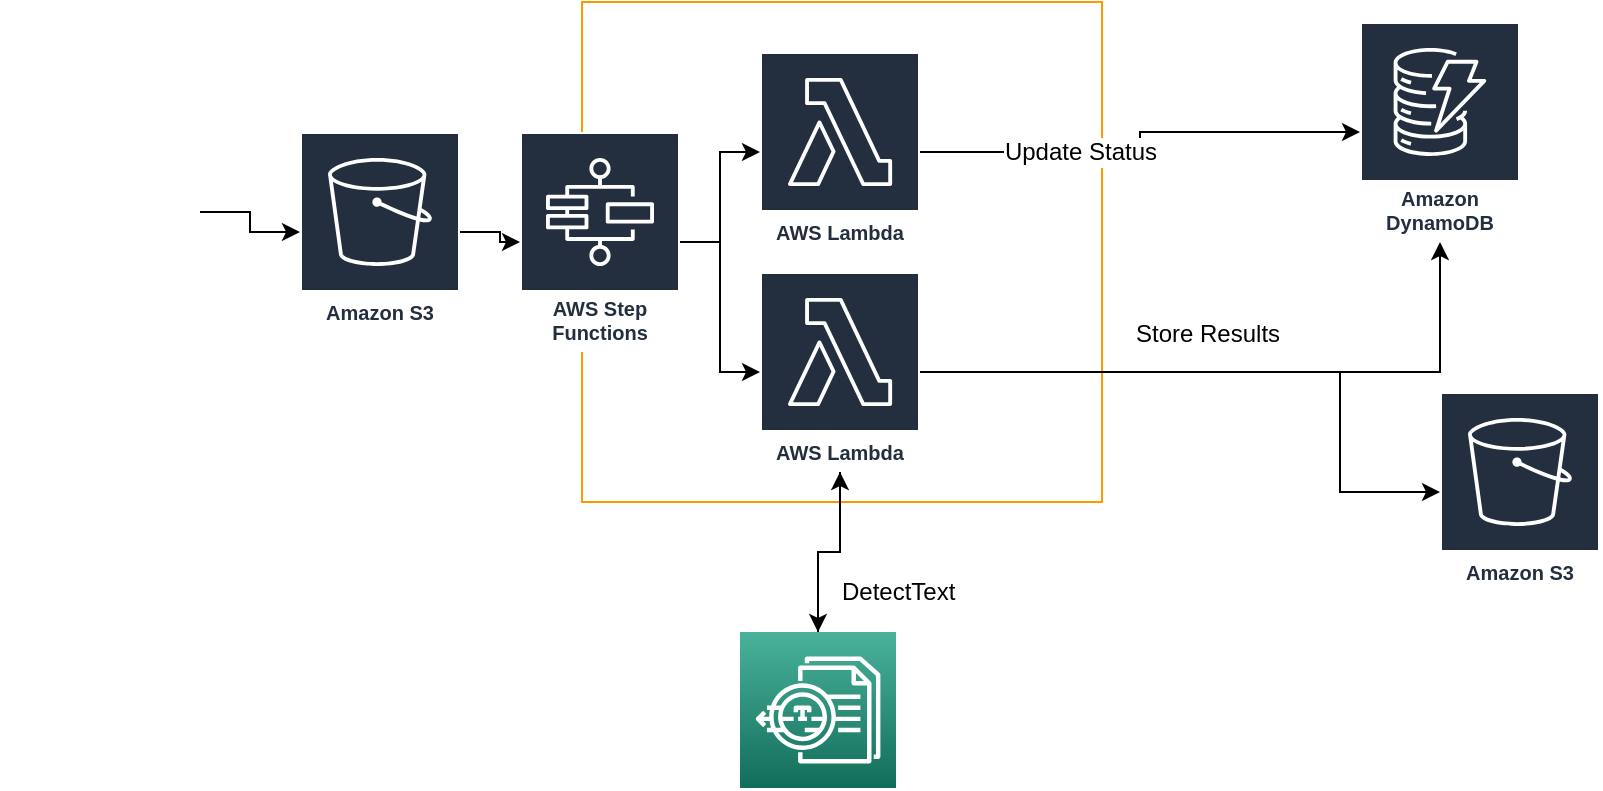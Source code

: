 <mxfile version="10.7.9" type="github"><diagram id="_9xGrbSbvRS7VDUAFWtT" name="Page-1"><mxGraphModel dx="1044" dy="596" grid="1" gridSize="10" guides="1" tooltips="1" connect="1" arrows="1" fold="1" page="1" pageScale="1" pageWidth="850" pageHeight="1100" math="0" shadow="0"><root><mxCell id="0"/><mxCell id="1" parent="0"/><mxCell id="ZnEtBx2oD8rx8JuQA-qM-7" value="" style="outlineConnect=0;gradientColor=none;html=1;whiteSpace=wrap;fontSize=12;fontStyle=0;strokeColor=#FF9900;fillColor=none;verticalAlign=top;align=center;fontColor=#FF9900;dashed=0;spacingTop=3;" vertex="1" parent="1"><mxGeometry x="311" y="25" width="260" height="250" as="geometry"/></mxCell><mxCell id="ZnEtBx2oD8rx8JuQA-qM-23" style="edgeStyle=orthogonalEdgeStyle;rounded=0;orthogonalLoop=1;jettySize=auto;html=1;" edge="1" parent="1" source="ZnEtBx2oD8rx8JuQA-qM-8" target="ZnEtBx2oD8rx8JuQA-qM-20"><mxGeometry relative="1" as="geometry"/></mxCell><mxCell id="ZnEtBx2oD8rx8JuQA-qM-8" value="" style="outlineConnect=0;fontColor=#232F3E;gradientColor=#4AB29A;gradientDirection=north;fillColor=#116D5B;strokeColor=#ffffff;dashed=0;verticalLabelPosition=bottom;verticalAlign=top;align=center;html=1;fontSize=12;fontStyle=0;aspect=fixed;shape=mxgraph.aws4.resourceIcon;resIcon=mxgraph.aws4.textract;" vertex="1" parent="1"><mxGeometry x="390" y="340" width="78" height="78" as="geometry"/></mxCell><mxCell id="ZnEtBx2oD8rx8JuQA-qM-14" style="edgeStyle=orthogonalEdgeStyle;rounded=0;orthogonalLoop=1;jettySize=auto;html=1;" edge="1" parent="1" source="ZnEtBx2oD8rx8JuQA-qM-9" target="ZnEtBx2oD8rx8JuQA-qM-11"><mxGeometry relative="1" as="geometry"/></mxCell><mxCell id="ZnEtBx2oD8rx8JuQA-qM-9" value="" style="shape=image;html=1;verticalAlign=top;verticalLabelPosition=bottom;labelBackgroundColor=#ffffff;imageAspect=0;aspect=fixed;image=https://cdn1.iconfinder.com/data/icons/iconnice-vector-icon/30/Vector-icons_47-128.png" vertex="1" parent="1"><mxGeometry x="20" y="80" width="100" height="100" as="geometry"/></mxCell><mxCell id="ZnEtBx2oD8rx8JuQA-qM-15" style="edgeStyle=orthogonalEdgeStyle;rounded=0;orthogonalLoop=1;jettySize=auto;html=1;" edge="1" parent="1" source="ZnEtBx2oD8rx8JuQA-qM-11" target="ZnEtBx2oD8rx8JuQA-qM-12"><mxGeometry relative="1" as="geometry"/></mxCell><mxCell id="ZnEtBx2oD8rx8JuQA-qM-11" value="Amazon S3" style="outlineConnect=0;fontColor=#232F3E;gradientColor=none;strokeColor=#ffffff;fillColor=#232F3E;dashed=0;verticalLabelPosition=middle;verticalAlign=bottom;align=center;html=1;whiteSpace=wrap;fontSize=10;fontStyle=1;spacing=3;shape=mxgraph.aws4.productIcon;prIcon=mxgraph.aws4.s3;" vertex="1" parent="1"><mxGeometry x="170" y="90" width="80" height="100" as="geometry"/></mxCell><mxCell id="ZnEtBx2oD8rx8JuQA-qM-16" style="edgeStyle=orthogonalEdgeStyle;rounded=0;orthogonalLoop=1;jettySize=auto;html=1;" edge="1" parent="1" source="ZnEtBx2oD8rx8JuQA-qM-12" target="ZnEtBx2oD8rx8JuQA-qM-13"><mxGeometry relative="1" as="geometry"/></mxCell><mxCell id="ZnEtBx2oD8rx8JuQA-qM-21" style="edgeStyle=orthogonalEdgeStyle;rounded=0;orthogonalLoop=1;jettySize=auto;html=1;" edge="1" parent="1" source="ZnEtBx2oD8rx8JuQA-qM-12" target="ZnEtBx2oD8rx8JuQA-qM-20"><mxGeometry relative="1" as="geometry"/></mxCell><mxCell id="ZnEtBx2oD8rx8JuQA-qM-12" value="AWS Step Functions" style="outlineConnect=0;fontColor=#232F3E;gradientColor=none;strokeColor=#ffffff;fillColor=#232F3E;dashed=0;verticalLabelPosition=middle;verticalAlign=bottom;align=center;html=1;whiteSpace=wrap;fontSize=10;fontStyle=1;spacing=3;shape=mxgraph.aws4.productIcon;prIcon=mxgraph.aws4.step_functions;" vertex="1" parent="1"><mxGeometry x="280" y="90" width="80" height="110" as="geometry"/></mxCell><object label="" id="ZnEtBx2oD8rx8JuQA-qM-18"><mxCell style="edgeStyle=orthogonalEdgeStyle;rounded=0;orthogonalLoop=1;jettySize=auto;html=1;" edge="1" parent="1" source="ZnEtBx2oD8rx8JuQA-qM-13" target="ZnEtBx2oD8rx8JuQA-qM-17"><mxGeometry relative="1" as="geometry"/></mxCell></object><mxCell id="ZnEtBx2oD8rx8JuQA-qM-19" value="Update Status&lt;br&gt;" style="text;html=1;resizable=0;points=[];align=center;verticalAlign=middle;labelBackgroundColor=#ffffff;" vertex="1" connectable="0" parent="ZnEtBx2oD8rx8JuQA-qM-18"><mxGeometry x="-0.306" relative="1" as="geometry"><mxPoint as="offset"/></mxGeometry></mxCell><mxCell id="ZnEtBx2oD8rx8JuQA-qM-13" value="AWS Lambda" style="outlineConnect=0;fontColor=#232F3E;gradientColor=none;strokeColor=#ffffff;fillColor=#232F3E;dashed=0;verticalLabelPosition=middle;verticalAlign=bottom;align=center;html=1;whiteSpace=wrap;fontSize=10;fontStyle=1;spacing=3;shape=mxgraph.aws4.productIcon;prIcon=mxgraph.aws4.lambda;" vertex="1" parent="1"><mxGeometry x="400" y="50" width="80" height="100" as="geometry"/></mxCell><mxCell id="ZnEtBx2oD8rx8JuQA-qM-17" value="Amazon DynamoDB" style="outlineConnect=0;fontColor=#232F3E;gradientColor=none;strokeColor=#ffffff;fillColor=#232F3E;dashed=0;verticalLabelPosition=middle;verticalAlign=bottom;align=center;html=1;whiteSpace=wrap;fontSize=10;fontStyle=1;spacing=3;shape=mxgraph.aws4.productIcon;prIcon=mxgraph.aws4.dynamodb;" vertex="1" parent="1"><mxGeometry x="700" y="35" width="80" height="110" as="geometry"/></mxCell><mxCell id="ZnEtBx2oD8rx8JuQA-qM-22" style="edgeStyle=orthogonalEdgeStyle;rounded=0;orthogonalLoop=1;jettySize=auto;html=1;" edge="1" parent="1" source="ZnEtBx2oD8rx8JuQA-qM-20" target="ZnEtBx2oD8rx8JuQA-qM-8"><mxGeometry relative="1" as="geometry"/></mxCell><mxCell id="ZnEtBx2oD8rx8JuQA-qM-24" style="edgeStyle=orthogonalEdgeStyle;rounded=0;orthogonalLoop=1;jettySize=auto;html=1;" edge="1" parent="1" source="ZnEtBx2oD8rx8JuQA-qM-20" target="ZnEtBx2oD8rx8JuQA-qM-17"><mxGeometry relative="1" as="geometry"/></mxCell><mxCell id="ZnEtBx2oD8rx8JuQA-qM-27" style="edgeStyle=orthogonalEdgeStyle;rounded=0;orthogonalLoop=1;jettySize=auto;html=1;" edge="1" parent="1" source="ZnEtBx2oD8rx8JuQA-qM-20" target="ZnEtBx2oD8rx8JuQA-qM-26"><mxGeometry relative="1" as="geometry"><Array as="points"><mxPoint x="690" y="210"/><mxPoint x="690" y="270"/></Array></mxGeometry></mxCell><mxCell id="ZnEtBx2oD8rx8JuQA-qM-20" value="AWS Lambda" style="outlineConnect=0;fontColor=#232F3E;gradientColor=none;strokeColor=#ffffff;fillColor=#232F3E;dashed=0;verticalLabelPosition=middle;verticalAlign=bottom;align=center;html=1;whiteSpace=wrap;fontSize=10;fontStyle=1;spacing=3;shape=mxgraph.aws4.productIcon;prIcon=mxgraph.aws4.lambda;" vertex="1" parent="1"><mxGeometry x="400" y="160" width="80" height="100" as="geometry"/></mxCell><mxCell id="ZnEtBx2oD8rx8JuQA-qM-25" value="Store Results&lt;br&gt;" style="text;html=1;resizable=0;points=[];autosize=1;align=left;verticalAlign=top;spacingTop=-4;" vertex="1" parent="1"><mxGeometry x="586" y="181" width="90" height="20" as="geometry"/></mxCell><mxCell id="ZnEtBx2oD8rx8JuQA-qM-26" value="Amazon S3" style="outlineConnect=0;fontColor=#232F3E;gradientColor=none;strokeColor=#ffffff;fillColor=#232F3E;dashed=0;verticalLabelPosition=middle;verticalAlign=bottom;align=center;html=1;whiteSpace=wrap;fontSize=10;fontStyle=1;spacing=3;shape=mxgraph.aws4.productIcon;prIcon=mxgraph.aws4.s3;" vertex="1" parent="1"><mxGeometry x="740" y="220" width="80" height="100" as="geometry"/></mxCell><mxCell id="ZnEtBx2oD8rx8JuQA-qM-28" value="DetectText" style="text;html=1;resizable=0;points=[];autosize=1;align=left;verticalAlign=top;spacingTop=-4;" vertex="1" parent="1"><mxGeometry x="439" y="310" width="70" height="20" as="geometry"/></mxCell></root></mxGraphModel></diagram></mxfile>